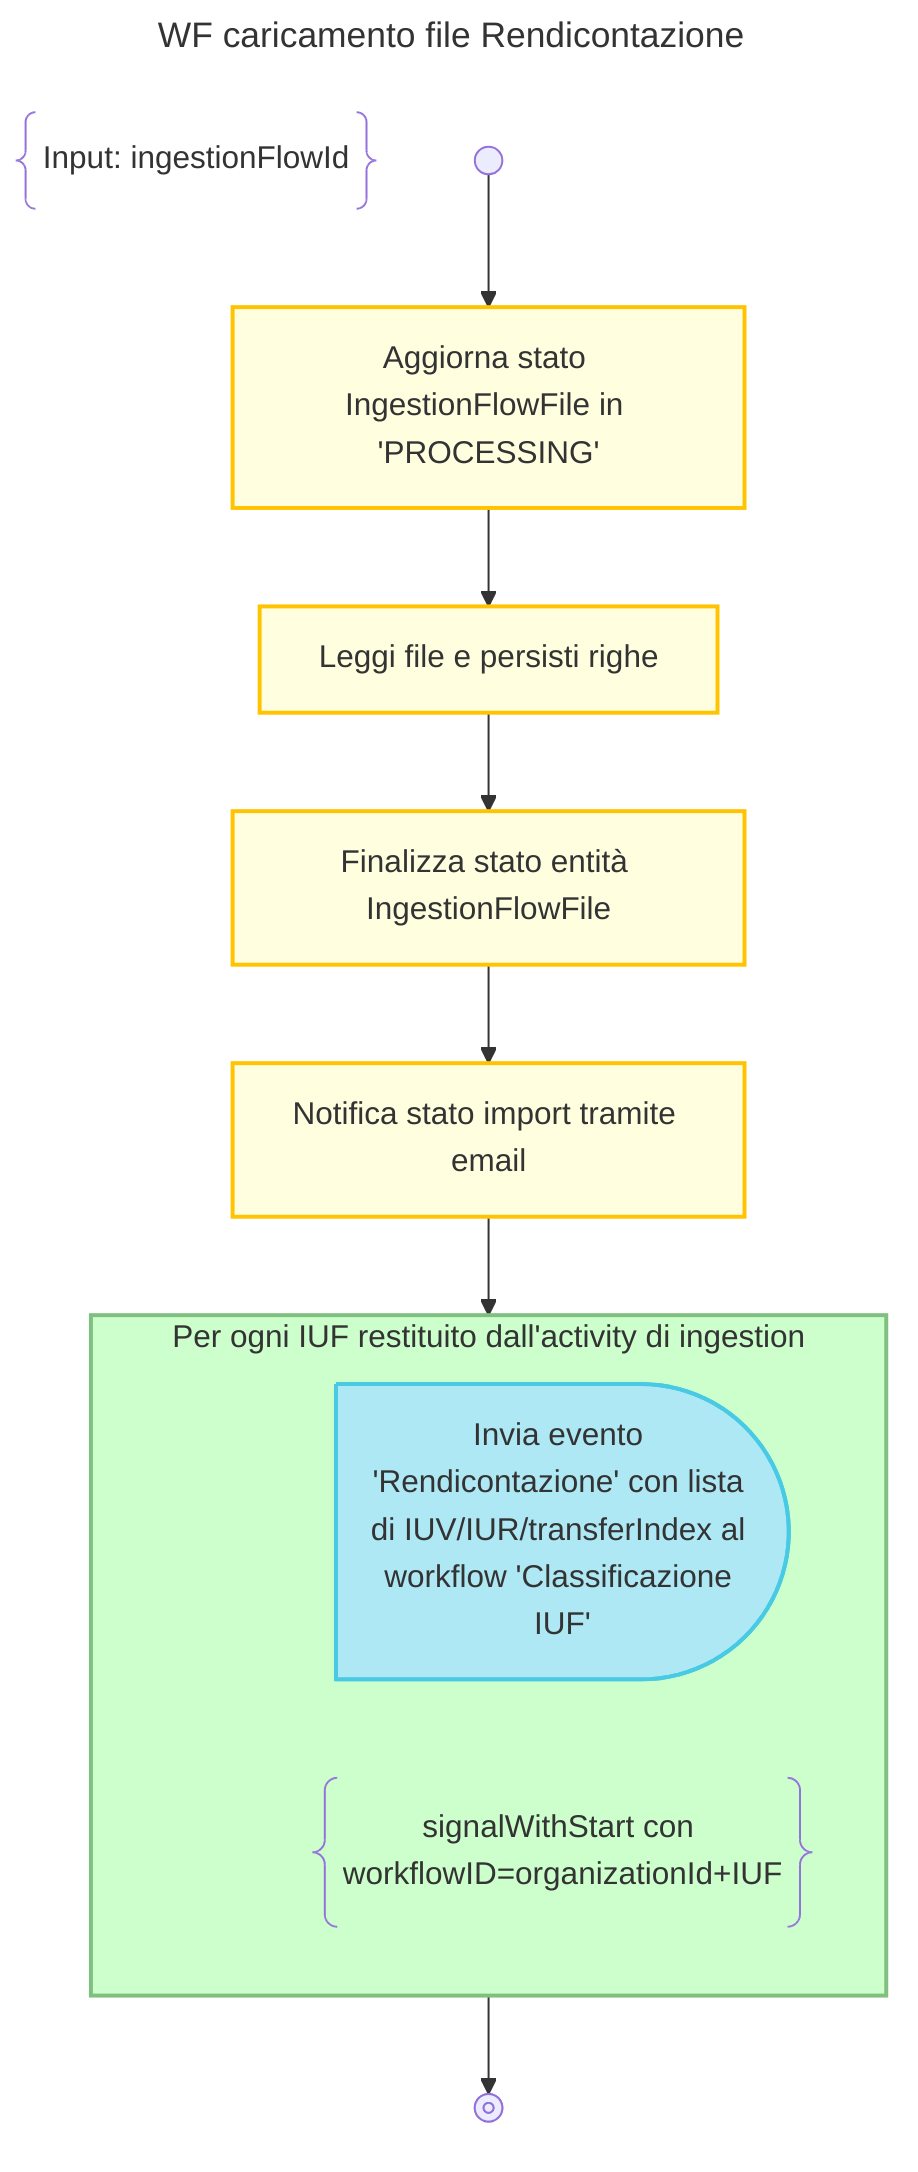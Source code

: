---
title: WF caricamento file Rendicontazione
---
flowchart TD
    DESCRIPTION@{ shape: braces, label: "Input: ingestionFlowId" }
    START@{shape: start} -->
    UPDATE_STATUS_INELAB:::activity@{label: "Aggiorna stato IngestionFlowFile in 'PROCESSING'"} -->
    INGESTION:::activity@{label: "Leggi file e persisti righe"} -->
    UPDATE_STATUS_COMPLETE:::activity@{label: "Finalizza stato entità IngestionFlowFile"} -->
    SEND_EMAIL:::activity@{label: "Notifica stato import tramite email"} -->

    LOOP

    subgraph LOOP["Per ogni IUF restituito dall'activity di ingestion"]

        %% dummy block added to have an empty line
        DUMMY:::disable-->SIGNAL
        linkStyle 5 display:none;

        SIGNAL:::send-signal@{shape: delay, label: "Invia evento 'Rendicontazione' con lista di IUV/IUR/transferIndex al workflow 'Classificazione IUF'"}
        NOTE@{ shape: braces, label: "signalWithStart con workflowID=organizationId+IUF" }
    end

    LOOP --> END@{shape: stop}
    class LOOP loop

    classDef disable display:none;
    classDef activity fill:#FFFFE0, stroke:#ffc300, stroke-width:2px;
    classDef loop fill:#CCFFCC, stroke:#7FBF7F, stroke-width:2px, padding-bottom: 5px;
    classDef send-signal fill:#ade8f4, stroke:#48cae4, stroke-width:2px